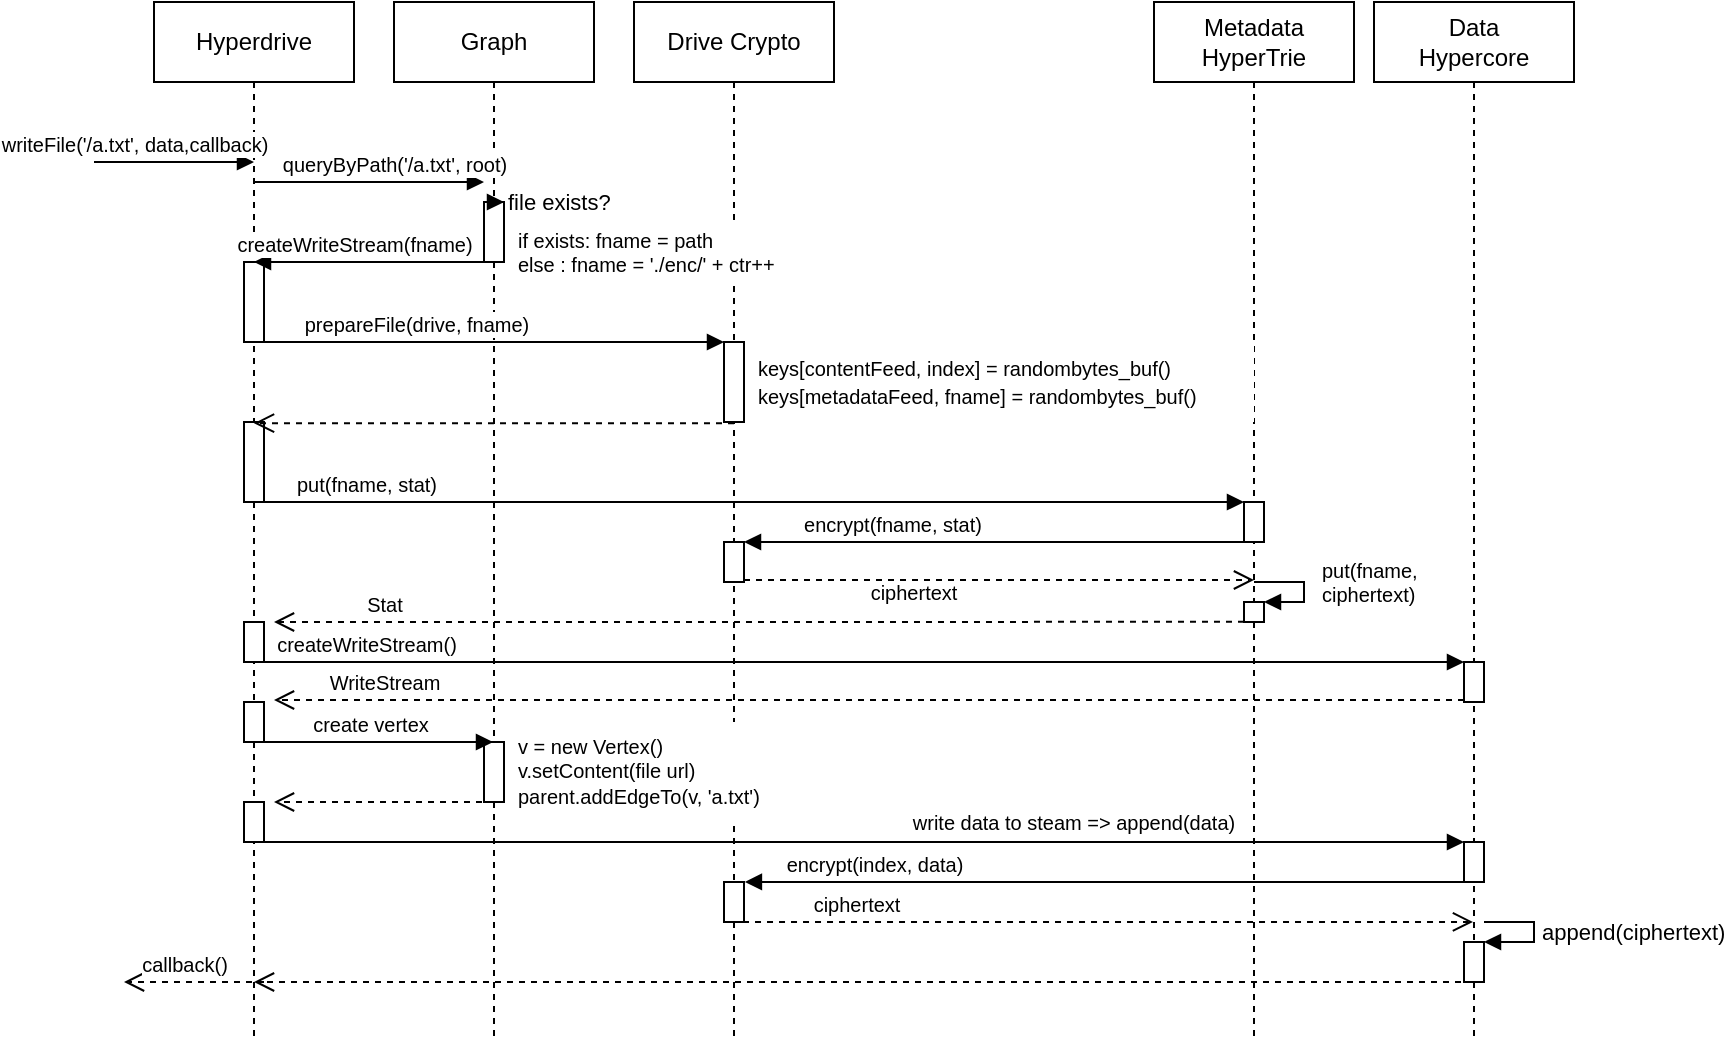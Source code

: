 <mxfile version="14.1.8" type="device"><diagram id="7L1S2Yam9VLptDrxEb60" name="Seite-1"><mxGraphModel dx="1718" dy="986" grid="1" gridSize="10" guides="1" tooltips="1" connect="1" arrows="1" fold="1" page="1" pageScale="1" pageWidth="1169" pageHeight="827" math="0" shadow="0"><root><mxCell id="0"/><mxCell id="1" parent="0"/><mxCell id="6NuSzGNgV5KQOutt3Bnf-3" value="Hyperdrive" style="shape=umlLifeline;perimeter=lifelinePerimeter;whiteSpace=wrap;html=1;container=1;collapsible=0;recursiveResize=0;outlineConnect=0;" parent="1" vertex="1"><mxGeometry x="80" y="80" width="100" height="520" as="geometry"/></mxCell><mxCell id="6NuSzGNgV5KQOutt3Bnf-66" value="" style="html=1;points=[];perimeter=orthogonalPerimeter;fontSize=10;align=left;" parent="6NuSzGNgV5KQOutt3Bnf-3" vertex="1"><mxGeometry x="45" y="400" width="10" height="20" as="geometry"/></mxCell><mxCell id="6NuSzGNgV5KQOutt3Bnf-88" value="callback()" style="html=1;verticalAlign=bottom;endArrow=open;dashed=1;endSize=8;fontSize=10;" parent="6NuSzGNgV5KQOutt3Bnf-3" edge="1"><mxGeometry x="0.143" relative="1" as="geometry"><mxPoint x="55" y="490" as="sourcePoint"/><mxPoint x="-15" y="490" as="targetPoint"/><mxPoint as="offset"/></mxGeometry></mxCell><mxCell id="6NuSzGNgV5KQOutt3Bnf-31" value="" style="html=1;points=[];perimeter=orthogonalPerimeter;fontSize=10;align=left;" parent="6NuSzGNgV5KQOutt3Bnf-3" vertex="1"><mxGeometry x="45" y="130" width="10" height="40" as="geometry"/></mxCell><mxCell id="6NuSzGNgV5KQOutt3Bnf-15" value="" style="html=1;points=[];perimeter=orthogonalPerimeter;" parent="6NuSzGNgV5KQOutt3Bnf-3" vertex="1"><mxGeometry x="45" y="210" width="10" height="40" as="geometry"/></mxCell><mxCell id="bw7E3oCysguII8secQjL-21" value="" style="html=1;points=[];perimeter=orthogonalPerimeter;strokeColor=#000000;fillColor=#ffffff;fontSize=11;" vertex="1" parent="6NuSzGNgV5KQOutt3Bnf-3"><mxGeometry x="45" y="310" width="10" height="20" as="geometry"/></mxCell><mxCell id="6NuSzGNgV5KQOutt3Bnf-5" value="Metadata&lt;br&gt;HyperTrie" style="shape=umlLifeline;perimeter=lifelinePerimeter;whiteSpace=wrap;html=1;container=1;collapsible=0;recursiveResize=0;outlineConnect=0;" parent="1" vertex="1"><mxGeometry x="580" y="80" width="100" height="520" as="geometry"/></mxCell><mxCell id="6NuSzGNgV5KQOutt3Bnf-28" value="" style="html=1;points=[];perimeter=orthogonalPerimeter;fontSize=10;align=left;" parent="6NuSzGNgV5KQOutt3Bnf-5" vertex="1"><mxGeometry x="45" y="250" width="10" height="20" as="geometry"/></mxCell><mxCell id="6NuSzGNgV5KQOutt3Bnf-36" value="" style="html=1;points=[];perimeter=orthogonalPerimeter;fontSize=10;align=left;" parent="6NuSzGNgV5KQOutt3Bnf-5" vertex="1"><mxGeometry x="45" y="300" width="10" height="10" as="geometry"/></mxCell><mxCell id="6NuSzGNgV5KQOutt3Bnf-37" value="put(fname, &lt;br&gt;ciphertext)" style="edgeStyle=orthogonalEdgeStyle;html=1;align=left;spacingLeft=2;endArrow=block;rounded=0;entryX=1;entryY=0;fontSize=10;" parent="6NuSzGNgV5KQOutt3Bnf-5" target="6NuSzGNgV5KQOutt3Bnf-36" edge="1"><mxGeometry x="-0.091" y="5" relative="1" as="geometry"><mxPoint x="50" y="290" as="sourcePoint"/><Array as="points"><mxPoint x="75" y="290"/><mxPoint x="75" y="300"/></Array><mxPoint as="offset"/></mxGeometry></mxCell><mxCell id="6NuSzGNgV5KQOutt3Bnf-6" value="Data&lt;br&gt;Hypercore" style="shape=umlLifeline;perimeter=lifelinePerimeter;whiteSpace=wrap;html=1;container=1;collapsible=0;recursiveResize=0;outlineConnect=0;" parent="1" vertex="1"><mxGeometry x="690" y="80" width="100" height="520" as="geometry"/></mxCell><mxCell id="6NuSzGNgV5KQOutt3Bnf-71" value="" style="html=1;points=[];perimeter=orthogonalPerimeter;fontSize=10;align=left;" parent="6NuSzGNgV5KQOutt3Bnf-6" vertex="1"><mxGeometry x="45" y="330" width="10" height="20" as="geometry"/></mxCell><mxCell id="6NuSzGNgV5KQOutt3Bnf-75" value="" style="html=1;points=[];perimeter=orthogonalPerimeter;fontSize=10;align=left;" parent="6NuSzGNgV5KQOutt3Bnf-6" vertex="1"><mxGeometry x="45" y="420" width="10" height="20" as="geometry"/></mxCell><mxCell id="bw7E3oCysguII8secQjL-6" value="" style="html=1;points=[];perimeter=orthogonalPerimeter;" vertex="1" parent="6NuSzGNgV5KQOutt3Bnf-6"><mxGeometry x="45" y="470" width="10" height="20" as="geometry"/></mxCell><mxCell id="bw7E3oCysguII8secQjL-7" value="append(ciphertext)" style="edgeStyle=orthogonalEdgeStyle;html=1;align=left;spacingLeft=2;endArrow=block;rounded=0;entryX=1;entryY=0;" edge="1" target="bw7E3oCysguII8secQjL-6" parent="6NuSzGNgV5KQOutt3Bnf-6"><mxGeometry relative="1" as="geometry"><mxPoint x="55" y="460" as="sourcePoint"/><Array as="points"><mxPoint x="80" y="460"/><mxPoint x="80" y="470"/><mxPoint x="55" y="470"/></Array></mxGeometry></mxCell><mxCell id="6NuSzGNgV5KQOutt3Bnf-7" value="&lt;font style=&quot;font-size: 10px&quot;&gt;writeFile('/a.txt', data,callback)&lt;/font&gt;" style="html=1;verticalAlign=bottom;endArrow=block;" parent="1" edge="1"><mxGeometry x="-0.5" width="80" relative="1" as="geometry"><mxPoint x="50" y="160" as="sourcePoint"/><mxPoint x="130" y="160" as="targetPoint"/><mxPoint as="offset"/></mxGeometry></mxCell><mxCell id="6NuSzGNgV5KQOutt3Bnf-8" value="Graph" style="shape=umlLifeline;perimeter=lifelinePerimeter;whiteSpace=wrap;html=1;container=1;collapsible=0;recursiveResize=0;outlineConnect=0;" parent="1" vertex="1"><mxGeometry x="200" y="80" width="100" height="520" as="geometry"/></mxCell><mxCell id="bw7E3oCysguII8secQjL-4" value="" style="html=1;points=[];perimeter=orthogonalPerimeter;" vertex="1" parent="6NuSzGNgV5KQOutt3Bnf-8"><mxGeometry x="45" y="370" width="10" height="30" as="geometry"/></mxCell><mxCell id="bw7E3oCysguII8secQjL-9" value="" style="html=1;points=[];perimeter=orthogonalPerimeter;" vertex="1" parent="6NuSzGNgV5KQOutt3Bnf-8"><mxGeometry x="45" y="100" width="10" height="30" as="geometry"/></mxCell><mxCell id="bw7E3oCysguII8secQjL-10" value="file exists?" style="edgeStyle=orthogonalEdgeStyle;html=1;align=left;spacingLeft=2;endArrow=block;rounded=0;entryX=1;entryY=0;" edge="1" target="bw7E3oCysguII8secQjL-9" parent="6NuSzGNgV5KQOutt3Bnf-8" source="6NuSzGNgV5KQOutt3Bnf-8"><mxGeometry relative="1" as="geometry"><mxPoint x="70" y="90" as="sourcePoint"/><Array as="points"><mxPoint x="80" y="90"/><mxPoint x="80" y="100"/></Array></mxGeometry></mxCell><mxCell id="6NuSzGNgV5KQOutt3Bnf-13" value="" style="html=1;verticalAlign=bottom;endArrow=open;dashed=1;endSize=8;exitX=0;exitY=0.95;" parent="6NuSzGNgV5KQOutt3Bnf-8" edge="1" target="6NuSzGNgV5KQOutt3Bnf-3"><mxGeometry relative="1" as="geometry"><mxPoint x="-50" y="200" as="targetPoint"/><mxPoint x="170" y="210.58" as="sourcePoint"/></mxGeometry></mxCell><mxCell id="6NuSzGNgV5KQOutt3Bnf-9" value="Drive Crypto" style="shape=umlLifeline;perimeter=lifelinePerimeter;whiteSpace=wrap;html=1;container=1;collapsible=0;recursiveResize=0;outlineConnect=0;" parent="1" vertex="1"><mxGeometry x="320" y="80" width="100" height="520" as="geometry"/></mxCell><mxCell id="6NuSzGNgV5KQOutt3Bnf-11" value="" style="html=1;points=[];perimeter=orthogonalPerimeter;" parent="6NuSzGNgV5KQOutt3Bnf-9" vertex="1"><mxGeometry x="45" y="170" width="10" height="40" as="geometry"/></mxCell><mxCell id="6NuSzGNgV5KQOutt3Bnf-33" value="" style="html=1;points=[];perimeter=orthogonalPerimeter;fontSize=10;align=left;" parent="6NuSzGNgV5KQOutt3Bnf-9" vertex="1"><mxGeometry x="45" y="270" width="10" height="20" as="geometry"/></mxCell><mxCell id="6NuSzGNgV5KQOutt3Bnf-82" value="" style="html=1;points=[];perimeter=orthogonalPerimeter;fontSize=10;align=left;" parent="6NuSzGNgV5KQOutt3Bnf-9" vertex="1"><mxGeometry x="45" y="440" width="10" height="20" as="geometry"/></mxCell><mxCell id="6NuSzGNgV5KQOutt3Bnf-12" value="&lt;font style=&quot;font-size: 10px&quot;&gt;prepareFile(drive, fname)&lt;/font&gt;" style="html=1;verticalAlign=bottom;endArrow=block;entryX=0;entryY=0;" parent="1" source="6NuSzGNgV5KQOutt3Bnf-3" target="6NuSzGNgV5KQOutt3Bnf-11" edge="1"><mxGeometry x="-0.317" relative="1" as="geometry"><mxPoint x="255.02" y="240" as="sourcePoint"/><mxPoint as="offset"/></mxGeometry></mxCell><mxCell id="6NuSzGNgV5KQOutt3Bnf-18" value="&lt;font style=&quot;font-size: 10px&quot;&gt;queryByPath('/a.txt', root)&lt;/font&gt;" style="html=1;verticalAlign=bottom;endArrow=block;entryX=0;entryY=0;" parent="1" source="6NuSzGNgV5KQOutt3Bnf-3" edge="1"><mxGeometry x="0.221" relative="1" as="geometry"><mxPoint x="175" y="140" as="sourcePoint"/><mxPoint x="245" y="170" as="targetPoint"/><mxPoint as="offset"/></mxGeometry></mxCell><mxCell id="6NuSzGNgV5KQOutt3Bnf-20" value="&lt;div style=&quot;font-size: 10px&quot;&gt;&lt;font style=&quot;font-size: 10px&quot;&gt;if exists: fname = path&lt;/font&gt;&lt;/div&gt;&lt;font style=&quot;font-size: 10px&quot;&gt;&lt;div&gt;else : fname = './enc/' + ctr++&lt;/div&gt;&lt;/font&gt;" style="text;html=1;align=left;verticalAlign=middle;whiteSpace=wrap;rounded=0;fillColor=#ffffff;strokeColor=#FFFFFF;" parent="1" vertex="1"><mxGeometry x="260" y="190" width="160" height="30" as="geometry"/></mxCell><mxCell id="6NuSzGNgV5KQOutt3Bnf-21" value="&lt;font style=&quot;font-size: 10px&quot;&gt;keys[contentFeed, index] = randombytes_buf()&lt;br&gt;keys[metadataFeed, fname] = randombytes_buf()&lt;/font&gt;" style="text;html=1;strokeColor=none;align=left;verticalAlign=middle;whiteSpace=wrap;rounded=0;fontSize=11;fillColor=#ffffff;" parent="1" vertex="1"><mxGeometry x="380" y="250" width="250" height="40" as="geometry"/></mxCell><mxCell id="6NuSzGNgV5KQOutt3Bnf-26" value="createWriteStream(fname)" style="html=1;verticalAlign=bottom;endArrow=block;fontSize=10;" parent="1" edge="1" target="6NuSzGNgV5KQOutt3Bnf-3" source="6NuSzGNgV5KQOutt3Bnf-8"><mxGeometry x="0.163" width="80" relative="1" as="geometry"><mxPoint x="250" y="301" as="sourcePoint"/><mxPoint x="549.5" y="301" as="targetPoint"/><mxPoint as="offset"/><Array as="points"><mxPoint x="160" y="210"/></Array></mxGeometry></mxCell><mxCell id="6NuSzGNgV5KQOutt3Bnf-29" value="put(fname, stat)" style="html=1;verticalAlign=bottom;endArrow=block;entryX=0;entryY=0;fontSize=10;" parent="1" target="6NuSzGNgV5KQOutt3Bnf-28" edge="1" source="6NuSzGNgV5KQOutt3Bnf-3"><mxGeometry x="-0.775" relative="1" as="geometry"><mxPoint x="549.81" y="341" as="sourcePoint"/><mxPoint as="offset"/></mxGeometry></mxCell><mxCell id="6NuSzGNgV5KQOutt3Bnf-34" value="encrypt(fname, stat)" style="html=1;verticalAlign=bottom;endArrow=block;entryX=1;entryY=0;fontSize=10;" parent="1" target="6NuSzGNgV5KQOutt3Bnf-33" edge="1"><mxGeometry x="0.423" relative="1" as="geometry"><mxPoint x="629" y="350" as="sourcePoint"/><mxPoint as="offset"/></mxGeometry></mxCell><mxCell id="6NuSzGNgV5KQOutt3Bnf-35" value="" style="html=1;verticalAlign=bottom;endArrow=open;dashed=1;endSize=8;exitX=1;exitY=0.95;fontSize=10;" parent="1" source="6NuSzGNgV5KQOutt3Bnf-33" edge="1"><mxGeometry relative="1" as="geometry"><mxPoint x="630" y="369" as="targetPoint"/></mxGeometry></mxCell><mxCell id="6NuSzGNgV5KQOutt3Bnf-38" value="Stat" style="html=1;verticalAlign=bottom;endArrow=open;dashed=1;endSize=8;fontSize=10;exitX=0.45;exitY=0.596;exitDx=0;exitDy=0;exitPerimeter=0;" parent="1" edge="1" source="6NuSzGNgV5KQOutt3Bnf-5"><mxGeometry x="0.775" relative="1" as="geometry"><mxPoint x="665" y="400" as="sourcePoint"/><mxPoint x="140" y="390" as="targetPoint"/><mxPoint as="offset"/></mxGeometry></mxCell><mxCell id="6NuSzGNgV5KQOutt3Bnf-58" value="ciphertext" style="text;html=1;strokeColor=none;fillColor=none;align=center;verticalAlign=middle;whiteSpace=wrap;rounded=0;fontSize=10;" parent="1" vertex="1"><mxGeometry x="440" y="370" width="40" height="10" as="geometry"/></mxCell><mxCell id="6NuSzGNgV5KQOutt3Bnf-64" value="" style="html=1;verticalAlign=bottom;endArrow=open;dashed=1;endSize=8;fontSize=10;" parent="1" edge="1"><mxGeometry relative="1" as="geometry"><mxPoint x="250" y="480" as="sourcePoint"/><mxPoint x="140" y="480" as="targetPoint"/></mxGeometry></mxCell><mxCell id="6NuSzGNgV5KQOutt3Bnf-73" value="WriteStream" style="html=1;verticalAlign=bottom;endArrow=open;dashed=1;endSize=8;exitX=0;exitY=0.95;fontSize=10;" parent="1" source="6NuSzGNgV5KQOutt3Bnf-71" edge="1"><mxGeometry x="0.815" relative="1" as="geometry"><mxPoint x="140" y="429" as="targetPoint"/><mxPoint as="offset"/></mxGeometry></mxCell><mxCell id="6NuSzGNgV5KQOutt3Bnf-72" value="createWriteStream()" style="html=1;verticalAlign=bottom;endArrow=block;entryX=0;entryY=0;fontSize=10;" parent="1" source="6NuSzGNgV5KQOutt3Bnf-3" target="6NuSzGNgV5KQOutt3Bnf-71" edge="1"><mxGeometry x="-0.815" relative="1" as="geometry"><mxPoint x="549.667" y="410" as="sourcePoint"/><mxPoint as="offset"/><Array as="points"><mxPoint x="460" y="410"/></Array></mxGeometry></mxCell><mxCell id="6NuSzGNgV5KQOutt3Bnf-76" value="" style="html=1;verticalAlign=bottom;endArrow=block;entryX=0;entryY=0;fontSize=10;" parent="1" source="6NuSzGNgV5KQOutt3Bnf-3" target="6NuSzGNgV5KQOutt3Bnf-75" edge="1"><mxGeometry x="0.816" relative="1" as="geometry"><mxPoint x="710" y="620" as="sourcePoint"/><mxPoint as="offset"/><Array as="points"><mxPoint x="320" y="500"/></Array></mxGeometry></mxCell><mxCell id="6NuSzGNgV5KQOutt3Bnf-83" value="encrypt(index, data)" style="html=1;verticalAlign=bottom;endArrow=block;fontSize=10;entryX=1.046;entryY=-0.002;entryDx=0;entryDy=0;entryPerimeter=0;" parent="1" source="6NuSzGNgV5KQOutt3Bnf-6" target="6NuSzGNgV5KQOutt3Bnf-82" edge="1"><mxGeometry x="0.647" relative="1" as="geometry"><mxPoint x="295" y="640" as="sourcePoint"/><mxPoint x="380" y="640" as="targetPoint"/><mxPoint as="offset"/><Array as="points"><mxPoint x="690" y="520"/></Array></mxGeometry></mxCell><mxCell id="6NuSzGNgV5KQOutt3Bnf-84" value="ciphertext" style="html=1;verticalAlign=bottom;endArrow=open;dashed=1;endSize=8;fontSize=10;exitX=0.951;exitY=0.998;exitDx=0;exitDy=0;exitPerimeter=0;" parent="1" source="6NuSzGNgV5KQOutt3Bnf-82" target="6NuSzGNgV5KQOutt3Bnf-6" edge="1"><mxGeometry x="-0.694" relative="1" as="geometry"><mxPoint x="295" y="716" as="targetPoint"/><mxPoint x="380" y="659" as="sourcePoint"/><mxPoint as="offset"/></mxGeometry></mxCell><mxCell id="6NuSzGNgV5KQOutt3Bnf-87" value="" style="html=1;verticalAlign=bottom;endArrow=open;dashed=1;endSize=8;fontSize=10;" parent="1" source="6NuSzGNgV5KQOutt3Bnf-6" target="6NuSzGNgV5KQOutt3Bnf-3" edge="1"><mxGeometry relative="1" as="geometry"><mxPoint x="590" y="699" as="sourcePoint"/><mxPoint x="400" y="520" as="targetPoint"/><Array as="points"><mxPoint x="660" y="570"/><mxPoint x="400" y="570"/></Array></mxGeometry></mxCell><mxCell id="bw7E3oCysguII8secQjL-15" value="" style="html=1;points=[];perimeter=orthogonalPerimeter;strokeColor=#000000;fillColor=#ffffff;fontSize=11;" vertex="1" parent="1"><mxGeometry x="125" y="430" width="10" height="20" as="geometry"/></mxCell><mxCell id="bw7E3oCysguII8secQjL-18" value="&lt;font style=&quot;font-size: 10px&quot;&gt;create vertex&lt;/font&gt;" style="html=1;verticalAlign=bottom;endArrow=block;fontSize=11;" edge="1" parent="1" target="6NuSzGNgV5KQOutt3Bnf-8"><mxGeometry width="80" relative="1" as="geometry"><mxPoint x="125" y="450" as="sourcePoint"/><mxPoint x="205" y="450" as="targetPoint"/></mxGeometry></mxCell><mxCell id="bw7E3oCysguII8secQjL-20" value="&lt;div style=&quot;font-size: 10px&quot;&gt;&lt;span&gt;&lt;font style=&quot;font-size: 10px&quot;&gt;v = new Vertex()&lt;br&gt;v.setContent(file url)&lt;/font&gt;&lt;/span&gt;&lt;/div&gt;&lt;font style=&quot;font-size: 10px&quot;&gt;parent.addEdgeTo(v, 'a.txt')&lt;/font&gt;" style="text;html=1;strokeColor=none;align=left;verticalAlign=middle;whiteSpace=wrap;rounded=0;fontSize=11;fillColor=#ffffff;" vertex="1" parent="1"><mxGeometry x="260" y="440" width="150" height="50" as="geometry"/></mxCell><mxCell id="6NuSzGNgV5KQOutt3Bnf-67" value="write data to steam =&amp;gt; append(data)" style="text;html=1;strokeColor=none;fillColor=none;align=center;verticalAlign=middle;whiteSpace=wrap;rounded=0;fontSize=10;" parent="1" vertex="1"><mxGeometry x="430" y="480" width="220" height="20" as="geometry"/></mxCell></root></mxGraphModel></diagram></mxfile>